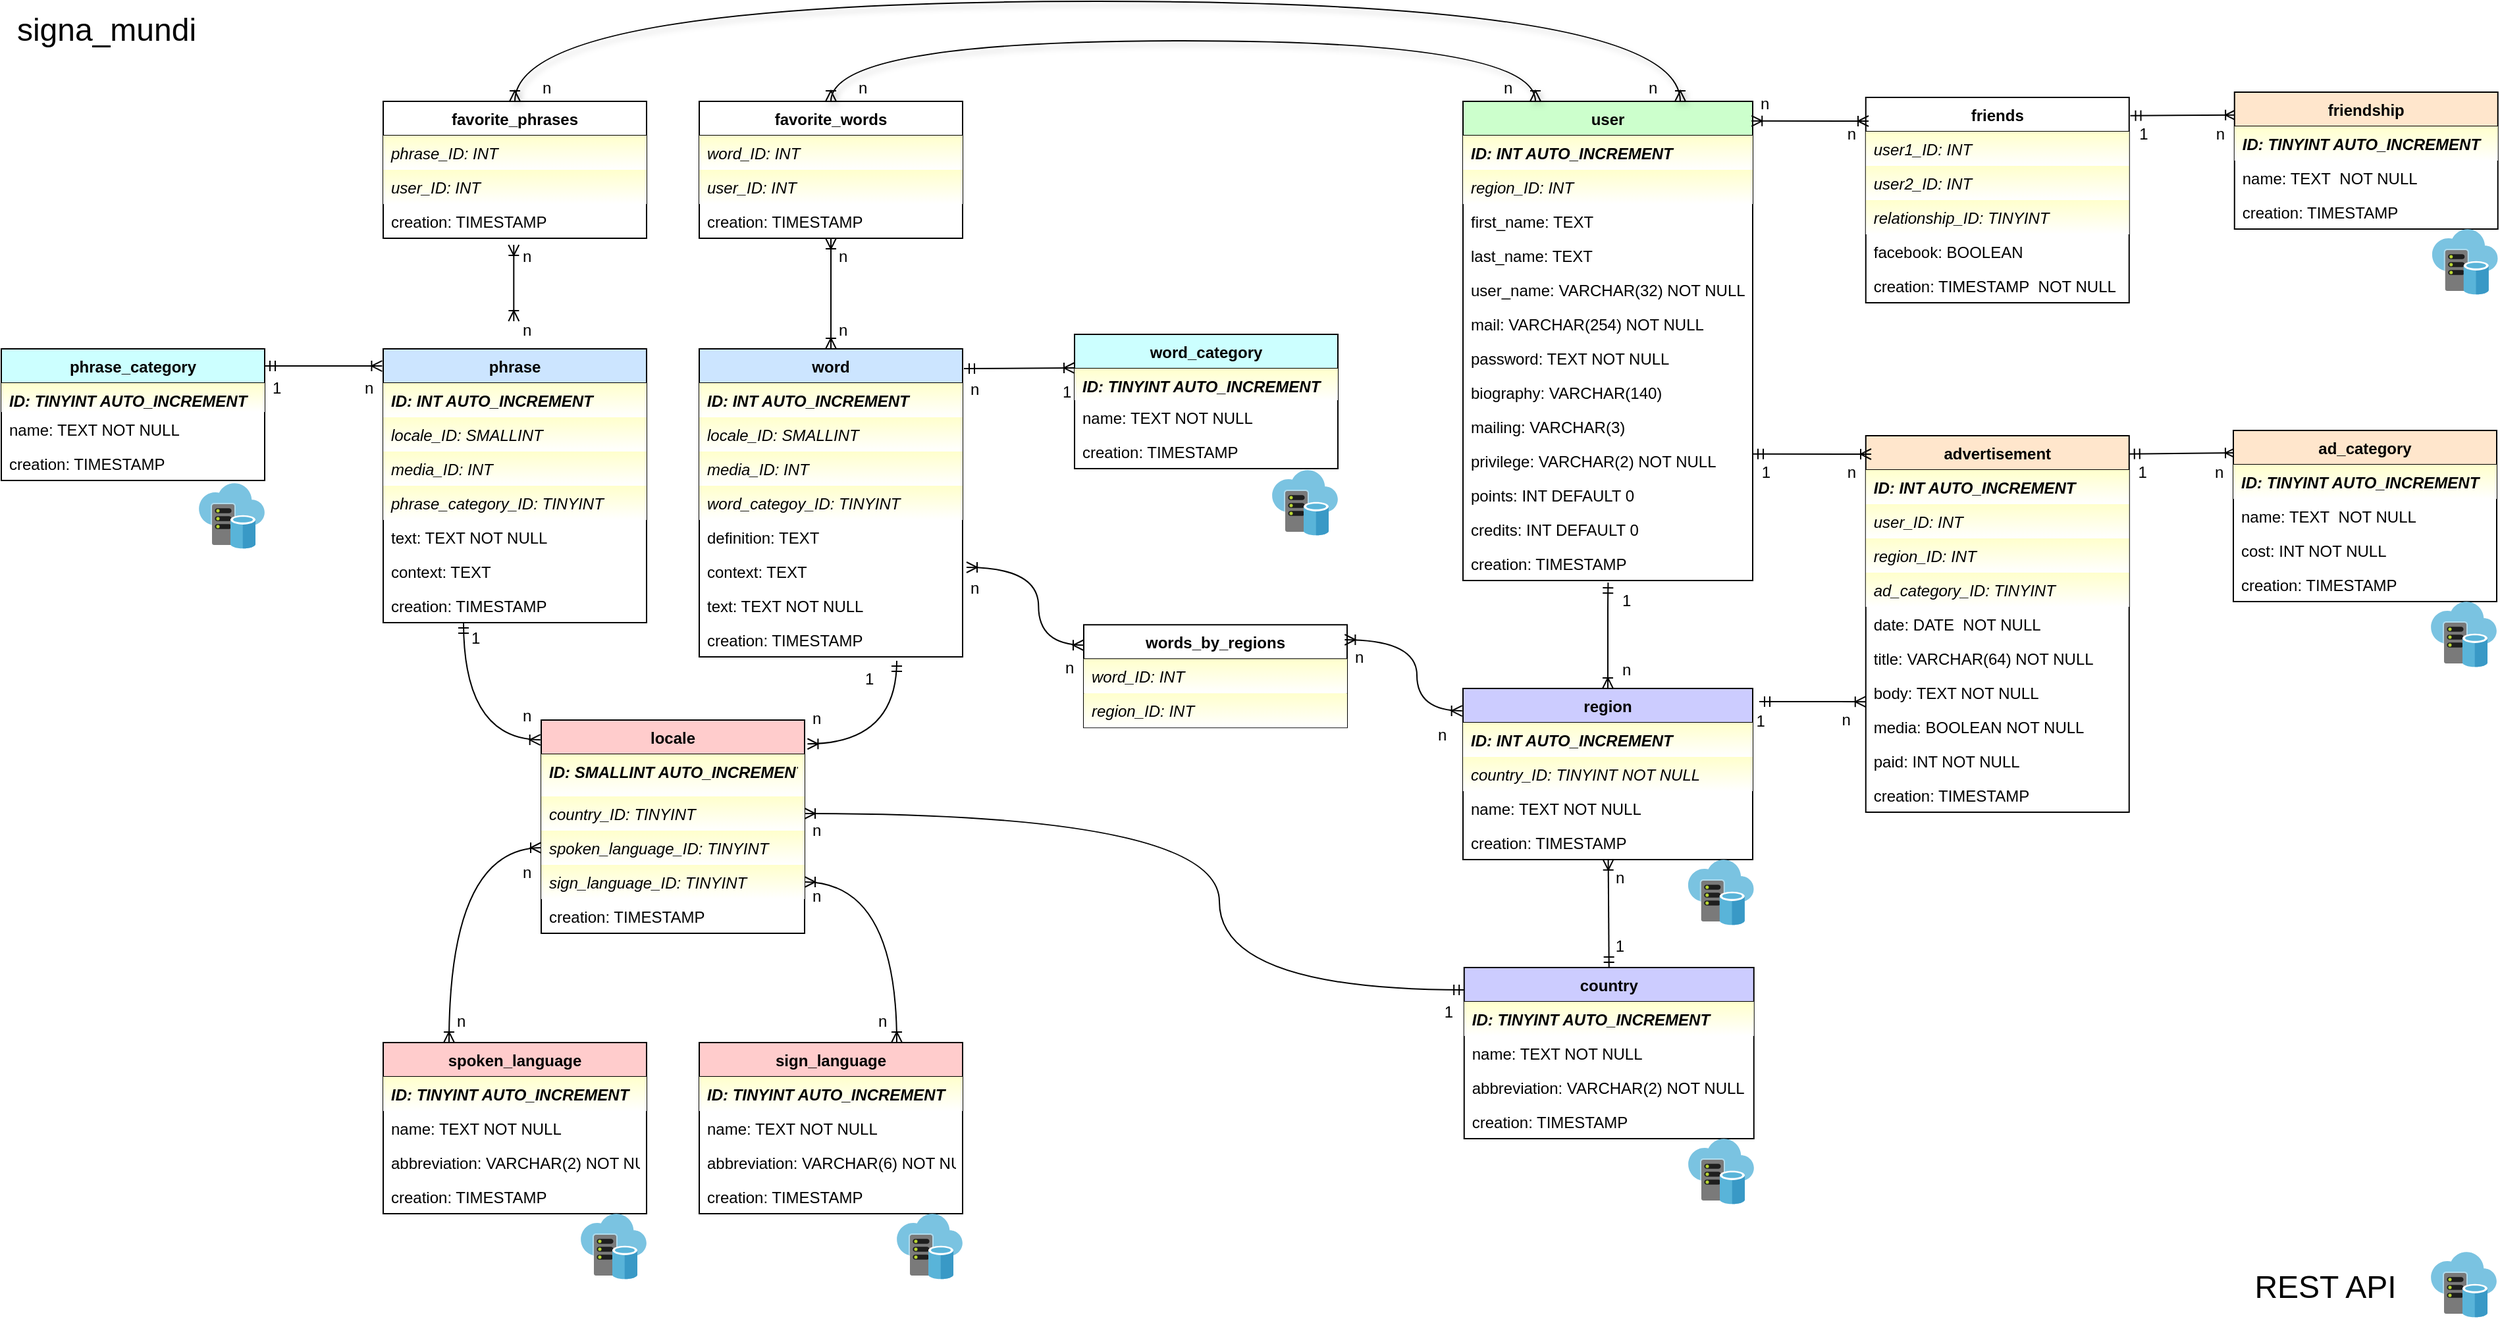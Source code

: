 <mxfile version="14.1.2" type="device"><diagram id="gXLKzGGJ4V8SC1f8VZ5D" name="Page-1"><mxGraphModel dx="3543" dy="1190" grid="1" gridSize="10" guides="1" tooltips="1" connect="1" arrows="1" fold="1" page="1" pageScale="1" pageWidth="1169" pageHeight="827" math="0" shadow="0"><root><mxCell id="0"/><mxCell id="1" parent="0"/><mxCell id="mh-Mhiz4AeETiq0WDUNY-100" value="favorite_words" style="swimlane;fontStyle=1;childLayout=stackLayout;horizontal=1;startSize=26;fillColor=none;horizontalStack=0;resizeParent=1;resizeParentMax=0;resizeLast=0;collapsible=1;marginBottom=0;" parent="1" vertex="1"><mxGeometry x="315" y="76.0" width="200" height="104" as="geometry"/></mxCell><mxCell id="mh-Mhiz4AeETiq0WDUNY-101" value="word_ID: INT " style="text;align=left;verticalAlign=top;spacingLeft=4;spacingRight=4;overflow=hidden;rotatable=0;points=[[0,0.5],[1,0.5]];portConstraint=eastwest;fontStyle=2;labelBackgroundColor=none;fillColor=#FFFFCC;gradientColor=#FFFFFF;" parent="mh-Mhiz4AeETiq0WDUNY-100" vertex="1"><mxGeometry y="26" width="200" height="26" as="geometry"/></mxCell><mxCell id="mh-Mhiz4AeETiq0WDUNY-102" value="user_ID: INT " style="text;align=left;verticalAlign=top;spacingLeft=4;spacingRight=4;overflow=hidden;rotatable=0;points=[[0,0.5],[1,0.5]];portConstraint=eastwest;fontStyle=2;labelBackgroundColor=none;fillColor=#FFFFCC;gradientColor=#ffffff;" parent="mh-Mhiz4AeETiq0WDUNY-100" vertex="1"><mxGeometry y="52" width="200" height="26" as="geometry"/></mxCell><mxCell id="TPJ0JNBaguag3qKmbPPs-32" value="creation: TIMESTAMP " style="text;align=left;verticalAlign=top;spacingLeft=4;spacingRight=4;overflow=hidden;rotatable=0;points=[[0,0.5],[1,0.5]];portConstraint=eastwest;fontStyle=0;labelBackgroundColor=none;gradientColor=#ffffff;" parent="mh-Mhiz4AeETiq0WDUNY-100" vertex="1"><mxGeometry y="78" width="200" height="26" as="geometry"/></mxCell><mxCell id="Etp3vushSF3ou1atWJXE-1" value="word_category" style="swimlane;fontStyle=1;childLayout=stackLayout;horizontal=1;startSize=26;horizontalStack=0;resizeParent=1;resizeParentMax=0;resizeLast=0;collapsible=1;marginBottom=0;fillColor=#CCFFFF;" parent="1" vertex="1"><mxGeometry x="600" y="253" width="200" height="102" as="geometry"/></mxCell><mxCell id="Etp3vushSF3ou1atWJXE-2" value="ID: TINYINT AUTO_INCREMENT" style="text;align=left;verticalAlign=top;spacingLeft=4;spacingRight=4;overflow=hidden;rotatable=0;points=[[0,0.5],[1,0.5]];portConstraint=eastwest;fontStyle=3;labelBackgroundColor=none;fillColor=#FFFFCC;gradientColor=#FFFFFF;" parent="Etp3vushSF3ou1atWJXE-1" vertex="1"><mxGeometry y="26" width="200" height="24" as="geometry"/></mxCell><mxCell id="Etp3vushSF3ou1atWJXE-3" value="name: TEXT NOT NULL" style="text;strokeColor=none;fillColor=none;align=left;verticalAlign=top;spacingLeft=4;spacingRight=4;overflow=hidden;rotatable=0;points=[[0,0.5],[1,0.5]];portConstraint=eastwest;" parent="Etp3vushSF3ou1atWJXE-1" vertex="1"><mxGeometry y="50" width="200" height="26" as="geometry"/></mxCell><mxCell id="TPJ0JNBaguag3qKmbPPs-15" value="creation: TIMESTAMP " style="text;align=left;verticalAlign=top;spacingLeft=4;spacingRight=4;overflow=hidden;rotatable=0;points=[[0,0.5],[1,0.5]];portConstraint=eastwest;fontStyle=0;labelBackgroundColor=none;gradientColor=#ffffff;" parent="Etp3vushSF3ou1atWJXE-1" vertex="1"><mxGeometry y="76" width="200" height="26" as="geometry"/></mxCell><mxCell id="Etp3vushSF3ou1atWJXE-5" value="phrase_category" style="swimlane;fontStyle=1;childLayout=stackLayout;horizontal=1;startSize=26;horizontalStack=0;resizeParent=1;resizeParentMax=0;resizeLast=0;collapsible=1;marginBottom=0;fillColor=#CCFFFF;" parent="1" vertex="1"><mxGeometry x="-215" y="264" width="200" height="100" as="geometry"><mxRectangle x="600" y="80" width="120" height="26" as="alternateBounds"/></mxGeometry></mxCell><mxCell id="Etp3vushSF3ou1atWJXE-6" value="ID: TINYINT AUTO_INCREMENT" style="text;align=left;verticalAlign=top;spacingLeft=4;spacingRight=4;overflow=hidden;rotatable=0;points=[[0,0.5],[1,0.5]];portConstraint=eastwest;fontStyle=3;labelBackgroundColor=none;fillColor=#FFFFCC;gradientColor=#FFFFFF;" parent="Etp3vushSF3ou1atWJXE-5" vertex="1"><mxGeometry y="26" width="200" height="22" as="geometry"/></mxCell><mxCell id="Etp3vushSF3ou1atWJXE-7" value="name: TEXT NOT NULL" style="text;strokeColor=none;fillColor=none;align=left;verticalAlign=top;spacingLeft=4;spacingRight=4;overflow=hidden;rotatable=0;points=[[0,0.5],[1,0.5]];portConstraint=eastwest;fontStyle=0" parent="Etp3vushSF3ou1atWJXE-5" vertex="1"><mxGeometry y="48" width="200" height="26" as="geometry"/></mxCell><mxCell id="TPJ0JNBaguag3qKmbPPs-18" value="creation: TIMESTAMP " style="text;align=left;verticalAlign=top;spacingLeft=4;spacingRight=4;overflow=hidden;rotatable=0;points=[[0,0.5],[1,0.5]];portConstraint=eastwest;fontStyle=0;labelBackgroundColor=none;gradientColor=#ffffff;" parent="Etp3vushSF3ou1atWJXE-5" vertex="1"><mxGeometry y="74" width="200" height="26" as="geometry"/></mxCell><mxCell id="Etp3vushSF3ou1atWJXE-9" value="word" style="swimlane;fontStyle=1;childLayout=stackLayout;horizontal=1;startSize=26;horizontalStack=0;resizeParent=1;resizeParentMax=0;resizeLast=0;collapsible=1;marginBottom=0;fillColor=#CCE5FF;" parent="1" vertex="1"><mxGeometry x="315" y="264" width="200" height="234" as="geometry"/></mxCell><mxCell id="Etp3vushSF3ou1atWJXE-10" value="ID: INT AUTO_INCREMENT" style="text;align=left;verticalAlign=top;spacingLeft=4;spacingRight=4;overflow=hidden;rotatable=0;points=[[0,0.5],[1,0.5]];portConstraint=eastwest;fontStyle=3;labelBackgroundColor=none;fillColor=#FFFFCC;gradientColor=#FFFFFF;" parent="Etp3vushSF3ou1atWJXE-9" vertex="1"><mxGeometry y="26" width="200" height="26" as="geometry"/></mxCell><mxCell id="Etp3vushSF3ou1atWJXE-19" value="locale_ID: SMALLINT " style="text;align=left;verticalAlign=top;spacingLeft=4;spacingRight=4;overflow=hidden;rotatable=0;points=[[0,0.5],[1,0.5]];portConstraint=eastwest;fontStyle=2;labelBackgroundColor=none;fillColor=#FFFFCC;gradientColor=#ffffff;" parent="Etp3vushSF3ou1atWJXE-9" vertex="1"><mxGeometry y="52" width="200" height="26" as="geometry"/></mxCell><mxCell id="mh-Mhiz4AeETiq0WDUNY-70" value="media_ID: INT " style="text;align=left;verticalAlign=top;spacingLeft=4;spacingRight=4;overflow=hidden;rotatable=0;points=[[0,0.5],[1,0.5]];portConstraint=eastwest;fontStyle=2;labelBackgroundColor=none;fillColor=#FFFFCC;gradientColor=#ffffff;" parent="Etp3vushSF3ou1atWJXE-9" vertex="1"><mxGeometry y="78" width="200" height="26" as="geometry"/></mxCell><mxCell id="mh-Mhiz4AeETiq0WDUNY-20" value="word_categoy_ID: TINYINT " style="text;align=left;verticalAlign=top;spacingLeft=4;spacingRight=4;overflow=hidden;rotatable=0;points=[[0,0.5],[1,0.5]];portConstraint=eastwest;fontStyle=2;labelBackgroundColor=none;fillColor=#FFFFCC;gradientColor=#ffffff;" parent="Etp3vushSF3ou1atWJXE-9" vertex="1"><mxGeometry y="104" width="200" height="26" as="geometry"/></mxCell><mxCell id="Etp3vushSF3ou1atWJXE-17" value="definition: TEXT " style="text;strokeColor=none;fillColor=none;align=left;verticalAlign=top;spacingLeft=4;spacingRight=4;overflow=hidden;rotatable=0;points=[[0,0.5],[1,0.5]];portConstraint=eastwest;" parent="Etp3vushSF3ou1atWJXE-9" vertex="1"><mxGeometry y="130" width="200" height="26" as="geometry"/></mxCell><mxCell id="Etp3vushSF3ou1atWJXE-18" value="context: TEXT " style="text;strokeColor=none;fillColor=none;align=left;verticalAlign=top;spacingLeft=4;spacingRight=4;overflow=hidden;rotatable=0;points=[[0,0.5],[1,0.5]];portConstraint=eastwest;" parent="Etp3vushSF3ou1atWJXE-9" vertex="1"><mxGeometry y="156" width="200" height="26" as="geometry"/></mxCell><mxCell id="Etp3vushSF3ou1atWJXE-11" value="text: TEXT NOT NULL" style="text;strokeColor=none;fillColor=none;align=left;verticalAlign=top;spacingLeft=4;spacingRight=4;overflow=hidden;rotatable=0;points=[[0,0.5],[1,0.5]];portConstraint=eastwest;gradientColor=#FFFFFF;" parent="Etp3vushSF3ou1atWJXE-9" vertex="1"><mxGeometry y="182" width="200" height="26" as="geometry"/></mxCell><mxCell id="TPJ0JNBaguag3qKmbPPs-22" value="creation: TIMESTAMP " style="text;align=left;verticalAlign=top;spacingLeft=4;spacingRight=4;overflow=hidden;rotatable=0;points=[[0,0.5],[1,0.5]];portConstraint=eastwest;fontStyle=0;labelBackgroundColor=none;gradientColor=#ffffff;" parent="Etp3vushSF3ou1atWJXE-9" vertex="1"><mxGeometry y="208" width="200" height="26" as="geometry"/></mxCell><mxCell id="Etp3vushSF3ou1atWJXE-20" value="phrase" style="swimlane;fontStyle=1;childLayout=stackLayout;horizontal=1;startSize=26;horizontalStack=0;resizeParent=1;resizeParentMax=0;resizeLast=0;collapsible=1;marginBottom=0;fillColor=#CCE5FF;" parent="1" vertex="1"><mxGeometry x="75" y="264" width="200" height="208" as="geometry"/></mxCell><mxCell id="Etp3vushSF3ou1atWJXE-21" value="ID: INT AUTO_INCREMENT" style="text;align=left;verticalAlign=top;spacingLeft=4;spacingRight=4;overflow=hidden;rotatable=0;points=[[0,0.5],[1,0.5]];portConstraint=eastwest;fontStyle=3;labelBackgroundColor=none;fillColor=#FFFFCC;gradientColor=#FFFFFF;" parent="Etp3vushSF3ou1atWJXE-20" vertex="1"><mxGeometry y="26" width="200" height="26" as="geometry"/></mxCell><mxCell id="mh-Mhiz4AeETiq0WDUNY-22" value="locale_ID: SMALLINT " style="text;align=left;verticalAlign=top;spacingLeft=4;spacingRight=4;overflow=hidden;rotatable=0;points=[[0,0.5],[1,0.5]];portConstraint=eastwest;fontStyle=2;labelBackgroundColor=none;fillColor=#FFFFCC;gradientColor=#ffffff;" parent="Etp3vushSF3ou1atWJXE-20" vertex="1"><mxGeometry y="52" width="200" height="26" as="geometry"/></mxCell><mxCell id="mh-Mhiz4AeETiq0WDUNY-71" value="media_ID: INT " style="text;align=left;verticalAlign=top;spacingLeft=4;spacingRight=4;overflow=hidden;rotatable=0;points=[[0,0.5],[1,0.5]];portConstraint=eastwest;fontStyle=2;labelBackgroundColor=none;fillColor=#FFFFCC;gradientColor=#ffffff;" parent="Etp3vushSF3ou1atWJXE-20" vertex="1"><mxGeometry y="78" width="200" height="26" as="geometry"/></mxCell><mxCell id="Etp3vushSF3ou1atWJXE-26" value="phrase_category_ID: TINYINT " style="text;align=left;verticalAlign=top;spacingLeft=4;spacingRight=4;overflow=hidden;rotatable=0;points=[[0,0.5],[1,0.5]];portConstraint=eastwest;fontStyle=2;labelBackgroundColor=none;fillColor=#FFFFCC;gradientColor=#FFFFFF;" parent="Etp3vushSF3ou1atWJXE-20" vertex="1"><mxGeometry y="104" width="200" height="26" as="geometry"/></mxCell><mxCell id="Etp3vushSF3ou1atWJXE-22" value="text: TEXT NOT NULL" style="text;strokeColor=none;fillColor=none;align=left;verticalAlign=top;spacingLeft=4;spacingRight=4;overflow=hidden;rotatable=0;points=[[0,0.5],[1,0.5]];portConstraint=eastwest;" parent="Etp3vushSF3ou1atWJXE-20" vertex="1"><mxGeometry y="130" width="200" height="26" as="geometry"/></mxCell><mxCell id="Etp3vushSF3ou1atWJXE-25" value="context: TEXT " style="text;strokeColor=none;fillColor=none;align=left;verticalAlign=top;spacingLeft=4;spacingRight=4;overflow=hidden;rotatable=0;points=[[0,0.5],[1,0.5]];portConstraint=eastwest;" parent="Etp3vushSF3ou1atWJXE-20" vertex="1"><mxGeometry y="156" width="200" height="26" as="geometry"/></mxCell><mxCell id="TPJ0JNBaguag3qKmbPPs-19" value="creation: TIMESTAMP " style="text;align=left;verticalAlign=top;spacingLeft=4;spacingRight=4;overflow=hidden;rotatable=0;points=[[0,0.5],[1,0.5]];portConstraint=eastwest;fontStyle=0;labelBackgroundColor=none;gradientColor=#ffffff;" parent="Etp3vushSF3ou1atWJXE-20" vertex="1"><mxGeometry y="182" width="200" height="26" as="geometry"/></mxCell><mxCell id="Etp3vushSF3ou1atWJXE-37" value="words_by_regions" style="swimlane;fontStyle=1;childLayout=stackLayout;horizontal=1;startSize=26;fillColor=none;horizontalStack=0;resizeParent=1;resizeParentMax=0;resizeLast=0;collapsible=1;marginBottom=0;" parent="1" vertex="1"><mxGeometry x="607" y="473.66" width="200" height="78" as="geometry"/></mxCell><mxCell id="Etp3vushSF3ou1atWJXE-38" value="word_ID: INT " style="text;align=left;verticalAlign=top;spacingLeft=4;spacingRight=4;overflow=hidden;rotatable=0;points=[[0,0.5],[1,0.5]];portConstraint=eastwest;fontStyle=2;labelBackgroundColor=none;fillColor=#FFFFCC;gradientColor=#FFFFFF;" parent="Etp3vushSF3ou1atWJXE-37" vertex="1"><mxGeometry y="26" width="200" height="26" as="geometry"/></mxCell><mxCell id="Etp3vushSF3ou1atWJXE-39" value="region_ID: INT " style="text;align=left;verticalAlign=top;spacingLeft=4;spacingRight=4;overflow=hidden;rotatable=0;points=[[0,0.5],[1,0.5]];portConstraint=eastwest;fontStyle=2;labelBackgroundColor=none;fillColor=#FFFFCC;gradientColor=#ffffff;" parent="Etp3vushSF3ou1atWJXE-37" vertex="1"><mxGeometry y="52" width="200" height="26" as="geometry"/></mxCell><mxCell id="Etp3vushSF3ou1atWJXE-47" value="country" style="swimlane;fontStyle=1;childLayout=stackLayout;horizontal=1;startSize=26;horizontalStack=0;resizeParent=1;resizeParentMax=0;resizeLast=0;collapsible=1;marginBottom=0;fillColor=#CCCCFF;" parent="1" vertex="1"><mxGeometry x="895.88" y="734" width="220" height="130" as="geometry"/></mxCell><mxCell id="Etp3vushSF3ou1atWJXE-48" value="ID: TINYINT AUTO_INCREMENT" style="text;align=left;verticalAlign=top;spacingLeft=4;spacingRight=4;overflow=hidden;rotatable=0;points=[[0,0.5],[1,0.5]];portConstraint=eastwest;fontStyle=3;labelBackgroundColor=none;fillColor=#FFFFCC;gradientColor=#FFFFFF;" parent="Etp3vushSF3ou1atWJXE-47" vertex="1"><mxGeometry y="26" width="220" height="26" as="geometry"/></mxCell><mxCell id="Etp3vushSF3ou1atWJXE-49" value="name: TEXT NOT NULL" style="text;strokeColor=none;fillColor=none;align=left;verticalAlign=top;spacingLeft=4;spacingRight=4;overflow=hidden;rotatable=0;points=[[0,0.5],[1,0.5]];portConstraint=eastwest;" parent="Etp3vushSF3ou1atWJXE-47" vertex="1"><mxGeometry y="52" width="220" height="26" as="geometry"/></mxCell><mxCell id="Etp3vushSF3ou1atWJXE-50" value="abbreviation: VARCHAR(2) NOT NULL" style="text;strokeColor=none;fillColor=none;align=left;verticalAlign=top;spacingLeft=4;spacingRight=4;overflow=hidden;rotatable=0;points=[[0,0.5],[1,0.5]];portConstraint=eastwest;" parent="Etp3vushSF3ou1atWJXE-47" vertex="1"><mxGeometry y="78" width="220" height="26" as="geometry"/></mxCell><mxCell id="TPJ0JNBaguag3qKmbPPs-10" value="creation: TIMESTAMP" style="text;strokeColor=none;fillColor=none;align=left;verticalAlign=top;spacingLeft=4;spacingRight=4;overflow=hidden;rotatable=0;points=[[0,0.5],[1,0.5]];portConstraint=eastwest;" parent="Etp3vushSF3ou1atWJXE-47" vertex="1"><mxGeometry y="104" width="220" height="26" as="geometry"/></mxCell><mxCell id="Etp3vushSF3ou1atWJXE-51" value="region" style="swimlane;fontStyle=1;childLayout=stackLayout;horizontal=1;startSize=26;horizontalStack=0;resizeParent=1;resizeParentMax=0;resizeLast=0;collapsible=1;marginBottom=0;fillColor=#CCCCFF;" parent="1" vertex="1"><mxGeometry x="895" y="522" width="220" height="130" as="geometry"/></mxCell><mxCell id="Etp3vushSF3ou1atWJXE-52" value="ID: INT AUTO_INCREMENT" style="text;align=left;verticalAlign=top;spacingLeft=4;spacingRight=4;overflow=hidden;rotatable=0;points=[[0,0.5],[1,0.5]];portConstraint=eastwest;fontStyle=3;labelBackgroundColor=none;fillColor=#FFFFCC;gradientColor=#FFFFFF;" parent="Etp3vushSF3ou1atWJXE-51" vertex="1"><mxGeometry y="26" width="220" height="26" as="geometry"/></mxCell><mxCell id="Etp3vushSF3ou1atWJXE-54" value="country_ID: TINYINT NOT NULL" style="text;align=left;verticalAlign=top;spacingLeft=4;spacingRight=4;overflow=hidden;rotatable=0;points=[[0,0.5],[1,0.5]];portConstraint=eastwest;gradientColor=#ffffff;fillColor=#FFFFCC;fontStyle=2" parent="Etp3vushSF3ou1atWJXE-51" vertex="1"><mxGeometry y="52" width="220" height="26" as="geometry"/></mxCell><mxCell id="Etp3vushSF3ou1atWJXE-53" value="name: TEXT NOT NULL" style="text;strokeColor=none;fillColor=none;align=left;verticalAlign=top;spacingLeft=4;spacingRight=4;overflow=hidden;rotatable=0;points=[[0,0.5],[1,0.5]];portConstraint=eastwest;" parent="Etp3vushSF3ou1atWJXE-51" vertex="1"><mxGeometry y="78" width="220" height="26" as="geometry"/></mxCell><mxCell id="TPJ0JNBaguag3qKmbPPs-26" value="creation: TIMESTAMP " style="text;align=left;verticalAlign=top;spacingLeft=4;spacingRight=4;overflow=hidden;rotatable=0;points=[[0,0.5],[1,0.5]];portConstraint=eastwest;fontStyle=0;labelBackgroundColor=none;gradientColor=#ffffff;" parent="Etp3vushSF3ou1atWJXE-51" vertex="1"><mxGeometry y="104" width="220" height="26" as="geometry"/></mxCell><mxCell id="Etp3vushSF3ou1atWJXE-55" value="locale" style="swimlane;fontStyle=1;childLayout=stackLayout;horizontal=1;startSize=26;horizontalStack=0;resizeParent=1;resizeParentMax=0;resizeLast=0;collapsible=1;marginBottom=0;fillColor=#FFCCCC;" parent="1" vertex="1"><mxGeometry x="195" y="546" width="200" height="162" as="geometry"/></mxCell><mxCell id="Etp3vushSF3ou1atWJXE-56" value="ID: SMALLINT AUTO_INCREMENT" style="text;align=left;verticalAlign=top;spacingLeft=4;spacingRight=4;overflow=hidden;rotatable=0;points=[[0,0.5],[1,0.5]];portConstraint=eastwest;fontStyle=3;labelBackgroundColor=none;fillColor=#FFFFCC;gradientColor=#FFFFFF;" parent="Etp3vushSF3ou1atWJXE-55" vertex="1"><mxGeometry y="26" width="200" height="32" as="geometry"/></mxCell><mxCell id="mh-Mhiz4AeETiq0WDUNY-78" value="country_ID: TINYINT" style="text;align=left;verticalAlign=top;spacingLeft=4;spacingRight=4;overflow=hidden;rotatable=0;points=[[0,0.5],[1,0.5]];portConstraint=eastwest;fontStyle=2;labelBackgroundColor=none;fillColor=#FFFFCC;gradientColor=#FFFFFF;" parent="Etp3vushSF3ou1atWJXE-55" vertex="1"><mxGeometry y="58" width="200" height="26" as="geometry"/></mxCell><mxCell id="mh-Mhiz4AeETiq0WDUNY-9" value="spoken_language_ID: TINYINT" style="text;align=left;verticalAlign=top;spacingLeft=4;spacingRight=4;overflow=hidden;rotatable=0;points=[[0,0.5],[1,0.5]];portConstraint=eastwest;fontStyle=2;labelBackgroundColor=none;fillColor=#FFFFCC;gradientColor=#FFFFFF;" parent="Etp3vushSF3ou1atWJXE-55" vertex="1"><mxGeometry y="84" width="200" height="26" as="geometry"/></mxCell><mxCell id="mh-Mhiz4AeETiq0WDUNY-10" value="sign_language_ID: TINYINT" style="text;align=left;verticalAlign=top;spacingLeft=4;spacingRight=4;overflow=hidden;rotatable=0;points=[[0,0.5],[1,0.5]];portConstraint=eastwest;fontStyle=2;labelBackgroundColor=none;fillColor=#FFFFCC;gradientColor=#FFFFFF;" parent="Etp3vushSF3ou1atWJXE-55" vertex="1"><mxGeometry y="110" width="200" height="26" as="geometry"/></mxCell><mxCell id="TPJ0JNBaguag3qKmbPPs-25" value="creation: TIMESTAMP " style="text;align=left;verticalAlign=top;spacingLeft=4;spacingRight=4;overflow=hidden;rotatable=0;points=[[0,0.5],[1,0.5]];portConstraint=eastwest;fontStyle=0;labelBackgroundColor=none;gradientColor=#ffffff;" parent="Etp3vushSF3ou1atWJXE-55" vertex="1"><mxGeometry y="136" width="200" height="26" as="geometry"/></mxCell><mxCell id="Etp3vushSF3ou1atWJXE-59" value="sign_language" style="swimlane;fontStyle=1;childLayout=stackLayout;horizontal=1;startSize=26;horizontalStack=0;resizeParent=1;resizeParentMax=0;resizeLast=0;collapsible=1;marginBottom=0;fillColor=#FFCCCC;" parent="1" vertex="1"><mxGeometry x="315" y="791" width="200" height="130" as="geometry"/></mxCell><mxCell id="Etp3vushSF3ou1atWJXE-60" value="ID: TINYINT AUTO_INCREMENT" style="text;align=left;verticalAlign=top;spacingLeft=4;spacingRight=4;overflow=hidden;rotatable=0;points=[[0,0.5],[1,0.5]];portConstraint=eastwest;fontStyle=3;labelBackgroundColor=none;fillColor=#FFFFCC;gradientColor=#FFFFFF;" parent="Etp3vushSF3ou1atWJXE-59" vertex="1"><mxGeometry y="26" width="200" height="26" as="geometry"/></mxCell><mxCell id="Etp3vushSF3ou1atWJXE-61" value="name: TEXT NOT NULL" style="text;strokeColor=none;fillColor=none;align=left;verticalAlign=top;spacingLeft=4;spacingRight=4;overflow=hidden;rotatable=0;points=[[0,0.5],[1,0.5]];portConstraint=eastwest;" parent="Etp3vushSF3ou1atWJXE-59" vertex="1"><mxGeometry y="52" width="200" height="26" as="geometry"/></mxCell><mxCell id="Etp3vushSF3ou1atWJXE-62" value="abbreviation: VARCHAR(6) NOT NULL" style="text;strokeColor=none;fillColor=none;align=left;verticalAlign=top;spacingLeft=4;spacingRight=4;overflow=hidden;rotatable=0;points=[[0,0.5],[1,0.5]];portConstraint=eastwest;" parent="Etp3vushSF3ou1atWJXE-59" vertex="1"><mxGeometry y="78" width="200" height="26" as="geometry"/></mxCell><mxCell id="TPJ0JNBaguag3qKmbPPs-24" value="creation: TIMESTAMP " style="text;align=left;verticalAlign=top;spacingLeft=4;spacingRight=4;overflow=hidden;rotatable=0;points=[[0,0.5],[1,0.5]];portConstraint=eastwest;fontStyle=0;labelBackgroundColor=none;gradientColor=#ffffff;" parent="Etp3vushSF3ou1atWJXE-59" vertex="1"><mxGeometry y="104" width="200" height="26" as="geometry"/></mxCell><mxCell id="Etp3vushSF3ou1atWJXE-71" value="1" style="text;strokeColor=none;fillColor=none;spacingLeft=4;spacingRight=4;overflow=hidden;rotatable=0;points=[[0,0.5],[1,0.5]];portConstraint=eastwest;fontSize=12;labelBackgroundColor=none;" parent="1" vertex="1"><mxGeometry x="585" y="283" width="20" height="30" as="geometry"/></mxCell><mxCell id="Etp3vushSF3ou1atWJXE-72" value="n" style="text;strokeColor=none;fillColor=none;spacingLeft=4;spacingRight=4;overflow=hidden;rotatable=0;points=[[0,0.5],[1,0.5]];portConstraint=eastwest;fontSize=12;labelBackgroundColor=none;" parent="1" vertex="1"><mxGeometry x="515" y="281" width="20" height="28" as="geometry"/></mxCell><mxCell id="Etp3vushSF3ou1atWJXE-73" value="" style="fontSize=12;html=1;endArrow=ERoneToMany;startArrow=ERmandOne;entryX=-0.004;entryY=0.066;entryDx=0;entryDy=0;entryPerimeter=0;" parent="1" edge="1"><mxGeometry x="-791" y="230" width="100" height="100" as="geometry"><mxPoint x="-15" y="277" as="sourcePoint"/><mxPoint x="74.2" y="277.012" as="targetPoint"/></mxGeometry></mxCell><mxCell id="Etp3vushSF3ou1atWJXE-74" value="1" style="text;strokeColor=none;fillColor=none;spacingLeft=4;spacingRight=4;overflow=hidden;rotatable=0;points=[[0,0.5],[1,0.5]];portConstraint=eastwest;fontSize=12;labelBackgroundColor=none;" parent="1" vertex="1"><mxGeometry x="-15" y="280" width="20" height="28" as="geometry"/></mxCell><mxCell id="Etp3vushSF3ou1atWJXE-75" value="n" style="text;strokeColor=none;fillColor=none;spacingLeft=4;spacingRight=4;overflow=hidden;rotatable=0;points=[[0,0.5],[1,0.5]];portConstraint=eastwest;fontSize=12;labelBackgroundColor=none;" parent="1" vertex="1"><mxGeometry x="55" y="280" width="20" height="30" as="geometry"/></mxCell><mxCell id="Etp3vushSF3ou1atWJXE-76" value="" style="fontSize=12;html=1;endArrow=ERoneToMany;startArrow=ERmandOne;exitX=0.5;exitY=0;exitDx=0;exitDy=0;entryX=0.015;entryY=-0.005;entryDx=0;entryDy=0;entryPerimeter=0;" parent="1" source="Etp3vushSF3ou1atWJXE-47" target="Etp3vushSF3ou1atWJXE-78" edge="1"><mxGeometry x="619" y="-13" width="100" height="100" as="geometry"><mxPoint x="1125" y="623" as="sourcePoint"/><mxPoint x="1065" y="667" as="targetPoint"/></mxGeometry></mxCell><mxCell id="Etp3vushSF3ou1atWJXE-77" value="1" style="text;strokeColor=none;fillColor=none;spacingLeft=4;spacingRight=4;overflow=hidden;rotatable=0;points=[[0,0.5],[1,0.5]];portConstraint=eastwest;fontSize=12;labelBackgroundColor=none;" parent="1" vertex="1"><mxGeometry x="1004.88" y="704" width="20" height="30" as="geometry"/></mxCell><mxCell id="Etp3vushSF3ou1atWJXE-78" value="n" style="text;strokeColor=none;fillColor=none;spacingLeft=4;spacingRight=4;overflow=hidden;rotatable=0;points=[[0,0.5],[1,0.5]];portConstraint=eastwest;fontSize=12;labelBackgroundColor=none;" parent="1" vertex="1"><mxGeometry x="1005.0" y="652" width="20" height="28" as="geometry"/></mxCell><mxCell id="Etp3vushSF3ou1atWJXE-110" value="signa_mundi" style="text;strokeColor=none;spacingLeft=4;spacingRight=4;overflow=hidden;rotatable=0;points=[[0,0.5],[1,0.5]];portConstraint=eastwest;fontSize=24;labelBackgroundColor=none;align=center;verticalAlign=top;" parent="1" vertex="1"><mxGeometry x="-215" width="160" height="40" as="geometry"/></mxCell><mxCell id="Etp3vushSF3ou1atWJXE-113" value="user" style="swimlane;fontStyle=1;childLayout=stackLayout;horizontal=1;startSize=26;horizontalStack=0;resizeParent=1;resizeParentMax=0;resizeLast=0;collapsible=1;marginBottom=0;fillColor=#CCFFCC;" parent="1" vertex="1"><mxGeometry x="895" y="76.0" width="220" height="364" as="geometry"/></mxCell><mxCell id="Etp3vushSF3ou1atWJXE-114" value="ID: INT AUTO_INCREMENT" style="text;align=left;verticalAlign=top;spacingLeft=4;spacingRight=4;overflow=hidden;rotatable=0;points=[[0,0.5],[1,0.5]];portConstraint=eastwest;fontStyle=3;labelBackgroundColor=none;fillColor=#FFFFCC;gradientColor=#FFFFFF;" parent="Etp3vushSF3ou1atWJXE-113" vertex="1"><mxGeometry y="26" width="220" height="26" as="geometry"/></mxCell><mxCell id="Etp3vushSF3ou1atWJXE-115" value="region_ID: INT " style="text;align=left;verticalAlign=top;spacingLeft=4;spacingRight=4;overflow=hidden;rotatable=0;points=[[0,0.5],[1,0.5]];portConstraint=eastwest;fontStyle=2;labelBackgroundColor=none;fillColor=#FFFFCC;gradientColor=#ffffff;" parent="Etp3vushSF3ou1atWJXE-113" vertex="1"><mxGeometry y="52" width="220" height="26" as="geometry"/></mxCell><mxCell id="Etp3vushSF3ou1atWJXE-116" value="first_name: TEXT" style="text;strokeColor=none;fillColor=none;align=left;verticalAlign=top;spacingLeft=4;spacingRight=4;overflow=hidden;rotatable=0;points=[[0,0.5],[1,0.5]];portConstraint=eastwest;gradientColor=#FFFFFF;" parent="Etp3vushSF3ou1atWJXE-113" vertex="1"><mxGeometry y="78" width="220" height="26" as="geometry"/></mxCell><mxCell id="Etp3vushSF3ou1atWJXE-117" value="last_name: TEXT " style="text;strokeColor=none;fillColor=none;align=left;verticalAlign=top;spacingLeft=4;spacingRight=4;overflow=hidden;rotatable=0;points=[[0,0.5],[1,0.5]];portConstraint=eastwest;" parent="Etp3vushSF3ou1atWJXE-113" vertex="1"><mxGeometry y="104" width="220" height="26" as="geometry"/></mxCell><mxCell id="Etp3vushSF3ou1atWJXE-119" value="user_name: VARCHAR(32) NOT NULL " style="text;strokeColor=none;fillColor=none;align=left;verticalAlign=top;spacingLeft=4;spacingRight=4;overflow=hidden;rotatable=0;points=[[0,0.5],[1,0.5]];portConstraint=eastwest;" parent="Etp3vushSF3ou1atWJXE-113" vertex="1"><mxGeometry y="130" width="220" height="26" as="geometry"/></mxCell><mxCell id="Etp3vushSF3ou1atWJXE-118" value="mail: VARCHAR(254) NOT NULL" style="text;strokeColor=none;fillColor=none;align=left;verticalAlign=top;spacingLeft=4;spacingRight=4;overflow=hidden;rotatable=0;points=[[0,0.5],[1,0.5]];portConstraint=eastwest;" parent="Etp3vushSF3ou1atWJXE-113" vertex="1"><mxGeometry y="156" width="220" height="26" as="geometry"/></mxCell><mxCell id="Etp3vushSF3ou1atWJXE-125" value="password: TEXT NOT NULL" style="text;strokeColor=none;fillColor=none;align=left;verticalAlign=top;spacingLeft=4;spacingRight=4;overflow=hidden;rotatable=0;points=[[0,0.5],[1,0.5]];portConstraint=eastwest;" parent="Etp3vushSF3ou1atWJXE-113" vertex="1"><mxGeometry y="182" width="220" height="26" as="geometry"/></mxCell><mxCell id="Etp3vushSF3ou1atWJXE-126" value="biography: VARCHAR(140) " style="text;strokeColor=none;fillColor=none;align=left;verticalAlign=top;spacingLeft=4;spacingRight=4;overflow=hidden;rotatable=0;points=[[0,0.5],[1,0.5]];portConstraint=eastwest;" parent="Etp3vushSF3ou1atWJXE-113" vertex="1"><mxGeometry y="208" width="220" height="26" as="geometry"/></mxCell><mxCell id="mh-Mhiz4AeETiq0WDUNY-1" value="mailing: VARCHAR(3) " style="text;strokeColor=none;fillColor=none;align=left;verticalAlign=top;spacingLeft=4;spacingRight=4;overflow=hidden;rotatable=0;points=[[0,0.5],[1,0.5]];portConstraint=eastwest;" parent="Etp3vushSF3ou1atWJXE-113" vertex="1"><mxGeometry y="234" width="220" height="26" as="geometry"/></mxCell><mxCell id="mh-Mhiz4AeETiq0WDUNY-3" value="privilege: VARCHAR(2) NOT NULL " style="text;strokeColor=none;fillColor=none;align=left;verticalAlign=top;spacingLeft=4;spacingRight=4;overflow=hidden;rotatable=0;points=[[0,0.5],[1,0.5]];portConstraint=eastwest;" parent="Etp3vushSF3ou1atWJXE-113" vertex="1"><mxGeometry y="260" width="220" height="26" as="geometry"/></mxCell><mxCell id="mh-Mhiz4AeETiq0WDUNY-163" value="points: INT DEFAULT 0 " style="text;strokeColor=none;fillColor=none;align=left;verticalAlign=top;spacingLeft=4;spacingRight=4;overflow=hidden;rotatable=0;points=[[0,0.5],[1,0.5]];portConstraint=eastwest;" parent="Etp3vushSF3ou1atWJXE-113" vertex="1"><mxGeometry y="286" width="220" height="26" as="geometry"/></mxCell><mxCell id="TPJ0JNBaguag3qKmbPPs-12" value="credits: INT DEFAULT 0 " style="text;strokeColor=none;fillColor=none;align=left;verticalAlign=top;spacingLeft=4;spacingRight=4;overflow=hidden;rotatable=0;points=[[0,0.5],[1,0.5]];portConstraint=eastwest;" parent="Etp3vushSF3ou1atWJXE-113" vertex="1"><mxGeometry y="312" width="220" height="26" as="geometry"/></mxCell><mxCell id="TPJ0JNBaguag3qKmbPPs-1" value="creation: TIMESTAMP" style="text;strokeColor=none;fillColor=none;align=left;verticalAlign=top;spacingLeft=4;spacingRight=4;overflow=hidden;rotatable=0;points=[[0,0.5],[1,0.5]];portConstraint=eastwest;" parent="Etp3vushSF3ou1atWJXE-113" vertex="1"><mxGeometry y="338" width="220" height="26" as="geometry"/></mxCell><mxCell id="Etp3vushSF3ou1atWJXE-120" value="" style="fontSize=12;html=1;endArrow=ERoneToMany;startArrow=ERmandOne;exitX=0.501;exitY=1.06;exitDx=0;exitDy=0;exitPerimeter=0;" parent="1" source="TPJ0JNBaguag3qKmbPPs-1" edge="1" target="Etp3vushSF3ou1atWJXE-51"><mxGeometry x="905" y="336.66" width="100" height="100" as="geometry"><mxPoint x="1005.2" y="413.996" as="sourcePoint"/><mxPoint x="1005.0" y="498.66" as="targetPoint"/><Array as="points"><mxPoint x="1005" y="456.66"/></Array></mxGeometry></mxCell><mxCell id="Etp3vushSF3ou1atWJXE-121" value="1" style="text;strokeColor=none;fillColor=none;spacingLeft=4;spacingRight=4;overflow=hidden;rotatable=0;points=[[0,0.5],[1,0.5]];portConstraint=eastwest;fontSize=12;labelBackgroundColor=none;" parent="1" vertex="1"><mxGeometry x="1010" y="441.66" width="20" height="30" as="geometry"/></mxCell><mxCell id="Etp3vushSF3ou1atWJXE-122" value="n" style="text;strokeColor=none;fillColor=none;spacingLeft=4;spacingRight=4;overflow=hidden;rotatable=0;points=[[0,0.5],[1,0.5]];portConstraint=eastwest;fontSize=12;labelBackgroundColor=none;" parent="1" vertex="1"><mxGeometry x="1010.0" y="494" width="20" height="28" as="geometry"/></mxCell><mxCell id="mh-Mhiz4AeETiq0WDUNY-5" value="spoken_language" style="swimlane;fontStyle=1;childLayout=stackLayout;horizontal=1;startSize=26;horizontalStack=0;resizeParent=1;resizeParentMax=0;resizeLast=0;collapsible=1;marginBottom=0;fillColor=#FFCCCC;" parent="1" vertex="1"><mxGeometry x="75" y="791" width="200" height="130" as="geometry"/></mxCell><mxCell id="mh-Mhiz4AeETiq0WDUNY-6" value="ID: TINYINT AUTO_INCREMENT" style="text;align=left;verticalAlign=top;spacingLeft=4;spacingRight=4;overflow=hidden;rotatable=0;points=[[0,0.5],[1,0.5]];portConstraint=eastwest;fontStyle=3;labelBackgroundColor=none;fillColor=#FFFFCC;gradientColor=#FFFFFF;" parent="mh-Mhiz4AeETiq0WDUNY-5" vertex="1"><mxGeometry y="26" width="200" height="26" as="geometry"/></mxCell><mxCell id="mh-Mhiz4AeETiq0WDUNY-7" value="name: TEXT NOT NULL" style="text;strokeColor=none;fillColor=none;align=left;verticalAlign=top;spacingLeft=4;spacingRight=4;overflow=hidden;rotatable=0;points=[[0,0.5],[1,0.5]];portConstraint=eastwest;" parent="mh-Mhiz4AeETiq0WDUNY-5" vertex="1"><mxGeometry y="52" width="200" height="26" as="geometry"/></mxCell><mxCell id="mh-Mhiz4AeETiq0WDUNY-8" value="abbreviation: VARCHAR(2) NOT NULL" style="text;strokeColor=none;fillColor=none;align=left;verticalAlign=top;spacingLeft=4;spacingRight=4;overflow=hidden;rotatable=0;points=[[0,0.5],[1,0.5]];portConstraint=eastwest;" parent="mh-Mhiz4AeETiq0WDUNY-5" vertex="1"><mxGeometry y="78" width="200" height="26" as="geometry"/></mxCell><mxCell id="TPJ0JNBaguag3qKmbPPs-23" value="creation: TIMESTAMP " style="text;align=left;verticalAlign=top;spacingLeft=4;spacingRight=4;overflow=hidden;rotatable=0;points=[[0,0.5],[1,0.5]];portConstraint=eastwest;fontStyle=0;labelBackgroundColor=none;gradientColor=#ffffff;" parent="mh-Mhiz4AeETiq0WDUNY-5" vertex="1"><mxGeometry y="104" width="200" height="26" as="geometry"/></mxCell><mxCell id="mh-Mhiz4AeETiq0WDUNY-37" value="n" style="text;strokeColor=none;fillColor=none;spacingLeft=4;spacingRight=4;overflow=hidden;rotatable=0;points=[[0,0.5],[1,0.5]];portConstraint=eastwest;fontSize=12;labelBackgroundColor=none;" parent="1" vertex="1"><mxGeometry x="807" y="484.66" width="20" height="28" as="geometry"/></mxCell><mxCell id="mh-Mhiz4AeETiq0WDUNY-40" value="n" style="text;strokeColor=none;fillColor=none;spacingLeft=4;spacingRight=4;overflow=hidden;rotatable=0;points=[[0,0.5],[1,0.5]];portConstraint=eastwest;fontSize=12;labelBackgroundColor=none;" parent="1" vertex="1"><mxGeometry x="587" y="492.66" width="20" height="28" as="geometry"/></mxCell><mxCell id="mh-Mhiz4AeETiq0WDUNY-43" value="" style="edgeStyle=orthogonalEdgeStyle;fontSize=12;html=1;endArrow=ERoneToMany;startArrow=ERoneToMany;exitX=0.75;exitY=0;exitDx=0;exitDy=0;entryX=1;entryY=0.5;entryDx=0;entryDy=0;curved=1;" parent="1" source="Etp3vushSF3ou1atWJXE-59" target="mh-Mhiz4AeETiq0WDUNY-10" edge="1"><mxGeometry width="100" height="100" relative="1" as="geometry"><mxPoint x="505" y="662" as="sourcePoint"/><mxPoint x="605" y="562" as="targetPoint"/></mxGeometry></mxCell><mxCell id="mh-Mhiz4AeETiq0WDUNY-44" value="" style="edgeStyle=orthogonalEdgeStyle;fontSize=12;html=1;endArrow=ERoneToMany;startArrow=ERoneToMany;exitX=0.25;exitY=0;exitDx=0;exitDy=0;entryX=0;entryY=0.5;entryDx=0;entryDy=0;curved=1;" parent="1" source="mh-Mhiz4AeETiq0WDUNY-5" target="mh-Mhiz4AeETiq0WDUNY-9" edge="1"><mxGeometry width="100" height="100" relative="1" as="geometry"><mxPoint x="25" y="682" as="sourcePoint"/><mxPoint x="125" y="582" as="targetPoint"/></mxGeometry></mxCell><mxCell id="mh-Mhiz4AeETiq0WDUNY-45" value="" style="fontSize=12;html=1;endArrow=ERoneToMany;startArrow=ERmandOne;exitX=0.001;exitY=0.131;exitDx=0;exitDy=0;edgeStyle=orthogonalEdgeStyle;curved=1;entryX=1;entryY=0.5;entryDx=0;entryDy=0;exitPerimeter=0;" parent="1" source="Etp3vushSF3ou1atWJXE-47" target="mh-Mhiz4AeETiq0WDUNY-78" edge="1"><mxGeometry x="315" y="478.8" width="100" height="100" as="geometry"><mxPoint x="485" y="474.184" as="sourcePoint"/><mxPoint x="575.38" y="625.82" as="targetPoint"/><Array as="points"><mxPoint x="710" y="751"/><mxPoint x="710" y="617"/></Array></mxGeometry></mxCell><mxCell id="mh-Mhiz4AeETiq0WDUNY-46" value="" style="fontSize=12;html=1;endArrow=ERoneToMany;startArrow=ERmandOne;edgeStyle=orthogonalEdgeStyle;curved=1;entryX=0.967;entryY=1.067;entryDx=0;entryDy=0;entryPerimeter=0;" parent="1" source="Etp3vushSF3ou1atWJXE-20" target="mh-Mhiz4AeETiq0WDUNY-56" edge="1"><mxGeometry x="-16" y="486.88" width="100" height="100" as="geometry"><mxPoint x="136" y="432" as="sourcePoint"/><mxPoint x="65.4" y="531.28" as="targetPoint"/><Array as="points"><mxPoint x="136" y="561"/></Array></mxGeometry></mxCell><mxCell id="mh-Mhiz4AeETiq0WDUNY-56" value="n" style="text;strokeColor=none;fillColor=none;spacingLeft=4;spacingRight=4;overflow=hidden;rotatable=0;points=[[0,0.5],[1,0.5]];portConstraint=eastwest;fontSize=12;labelBackgroundColor=none;" parent="1" vertex="1"><mxGeometry x="175" y="529" width="20" height="30" as="geometry"/></mxCell><mxCell id="mh-Mhiz4AeETiq0WDUNY-57" value="1" style="text;strokeColor=none;fillColor=none;spacingLeft=4;spacingRight=4;overflow=hidden;rotatable=0;points=[[0,0.5],[1,0.5]];portConstraint=eastwest;fontSize=12;labelBackgroundColor=none;" parent="1" vertex="1"><mxGeometry x="874.88" y="754" width="20" height="30" as="geometry"/></mxCell><mxCell id="mh-Mhiz4AeETiq0WDUNY-58" value="1" style="text;strokeColor=none;fillColor=none;spacingLeft=4;spacingRight=4;overflow=hidden;rotatable=0;points=[[0,0.5],[1,0.5]];portConstraint=eastwest;fontSize=12;labelBackgroundColor=none;" parent="1" vertex="1"><mxGeometry x="136" y="470" width="20" height="30" as="geometry"/></mxCell><mxCell id="mh-Mhiz4AeETiq0WDUNY-59" value="n" style="text;strokeColor=none;fillColor=none;spacingLeft=4;spacingRight=4;overflow=hidden;rotatable=0;points=[[0,0.5],[1,0.5]];portConstraint=eastwest;fontSize=12;labelBackgroundColor=none;" parent="1" vertex="1"><mxGeometry x="395" y="616" width="20" height="30" as="geometry"/></mxCell><mxCell id="mh-Mhiz4AeETiq0WDUNY-60" value="n" style="text;strokeColor=none;fillColor=none;spacingLeft=4;spacingRight=4;overflow=hidden;rotatable=0;points=[[0,0.5],[1,0.5]];portConstraint=eastwest;fontSize=12;labelBackgroundColor=none;" parent="1" vertex="1"><mxGeometry x="395" y="666" width="20" height="30" as="geometry"/></mxCell><mxCell id="mh-Mhiz4AeETiq0WDUNY-61" value="n" style="text;strokeColor=none;fillColor=none;spacingLeft=4;spacingRight=4;overflow=hidden;rotatable=0;points=[[0,0.5],[1,0.5]];portConstraint=eastwest;fontSize=12;labelBackgroundColor=none;" parent="1" vertex="1"><mxGeometry x="175" y="648" width="20" height="30" as="geometry"/></mxCell><mxCell id="mh-Mhiz4AeETiq0WDUNY-62" value="n" style="text;strokeColor=none;fillColor=none;spacingLeft=4;spacingRight=4;overflow=hidden;rotatable=0;points=[[0,0.5],[1,0.5]];portConstraint=eastwest;fontSize=12;labelBackgroundColor=none;" parent="1" vertex="1"><mxGeometry x="445" y="761" width="20" height="30" as="geometry"/></mxCell><mxCell id="mh-Mhiz4AeETiq0WDUNY-63" value="n" style="text;strokeColor=none;fillColor=none;spacingLeft=4;spacingRight=4;overflow=hidden;rotatable=0;points=[[0,0.5],[1,0.5]];portConstraint=eastwest;fontSize=12;labelBackgroundColor=none;" parent="1" vertex="1"><mxGeometry x="125" y="761" width="20" height="30" as="geometry"/></mxCell><mxCell id="mh-Mhiz4AeETiq0WDUNY-75" value="1" style="text;strokeColor=none;fillColor=none;spacingLeft=4;spacingRight=4;overflow=hidden;rotatable=0;points=[[0,0.5],[1,0.5]];portConstraint=eastwest;fontSize=12;labelBackgroundColor=none;" parent="1" vertex="1"><mxGeometry x="435.0" y="501.0" width="20" height="30" as="geometry"/></mxCell><mxCell id="mh-Mhiz4AeETiq0WDUNY-81" value="" style="fontSize=12;html=1;endArrow=ERoneToMany;startArrow=ERmandOne;edgeStyle=orthogonalEdgeStyle;curved=1;entryX=1.011;entryY=-0.246;entryDx=0;entryDy=0;entryPerimeter=0;" parent="1" target="Etp3vushSF3ou1atWJXE-56" edge="1"><mxGeometry x="313" y="509.79" width="100" height="100" as="geometry"><mxPoint x="465" y="501" as="sourcePoint"/><mxPoint x="580" y="591" as="targetPoint"/><Array as="points"><mxPoint x="465" y="564"/></Array></mxGeometry></mxCell><mxCell id="mh-Mhiz4AeETiq0WDUNY-98" value="" style="fontSize=12;html=1;endArrow=ERoneToMany;startArrow=ERmandOne;entryX=0;entryY=0.25;entryDx=0;entryDy=0;exitX=0.05;exitY=-0.071;exitDx=0;exitDy=0;exitPerimeter=0;" parent="1" source="Etp3vushSF3ou1atWJXE-72" target="Etp3vushSF3ou1atWJXE-1" edge="1"><mxGeometry x="925" y="295.66" width="100" height="100" as="geometry"><mxPoint x="1025.2" y="372.996" as="sourcePoint"/><mxPoint x="1025" y="457.66" as="targetPoint"/></mxGeometry></mxCell><mxCell id="mh-Mhiz4AeETiq0WDUNY-103" value="favorite_phrases" style="swimlane;fontStyle=1;childLayout=stackLayout;horizontal=1;startSize=26;fillColor=none;horizontalStack=0;resizeParent=1;resizeParentMax=0;resizeLast=0;collapsible=1;marginBottom=0;" parent="1" vertex="1"><mxGeometry x="75" y="76.0" width="200" height="104" as="geometry"/></mxCell><mxCell id="mh-Mhiz4AeETiq0WDUNY-104" value="phrase_ID: INT " style="text;align=left;verticalAlign=top;spacingLeft=4;spacingRight=4;overflow=hidden;rotatable=0;points=[[0,0.5],[1,0.5]];portConstraint=eastwest;fontStyle=2;labelBackgroundColor=none;fillColor=#FFFFCC;gradientColor=#FFFFFF;" parent="mh-Mhiz4AeETiq0WDUNY-103" vertex="1"><mxGeometry y="26" width="200" height="26" as="geometry"/></mxCell><mxCell id="mh-Mhiz4AeETiq0WDUNY-105" value="user_ID: INT " style="text;align=left;verticalAlign=top;spacingLeft=4;spacingRight=4;overflow=hidden;rotatable=0;points=[[0,0.5],[1,0.5]];portConstraint=eastwest;fontStyle=2;labelBackgroundColor=none;fillColor=#FFFFCC;gradientColor=#ffffff;" parent="mh-Mhiz4AeETiq0WDUNY-103" vertex="1"><mxGeometry y="52" width="200" height="26" as="geometry"/></mxCell><mxCell id="TPJ0JNBaguag3qKmbPPs-31" value="creation: TIMESTAMP" style="text;align=left;verticalAlign=top;spacingLeft=4;spacingRight=4;overflow=hidden;rotatable=0;points=[[0,0.5],[1,0.5]];portConstraint=eastwest;fontStyle=0;labelBackgroundColor=none;gradientColor=#ffffff;" parent="mh-Mhiz4AeETiq0WDUNY-103" vertex="1"><mxGeometry y="78" width="200" height="26" as="geometry"/></mxCell><mxCell id="mh-Mhiz4AeETiq0WDUNY-106" value="" style="edgeStyle=orthogonalEdgeStyle;fontSize=12;html=1;endArrow=ERoneToMany;startArrow=ERoneToMany;shadow=1;exitX=0.25;exitY=0;exitDx=0;exitDy=0;entryX=0.5;entryY=0;entryDx=0;entryDy=0;curved=1;" parent="1" source="Etp3vushSF3ou1atWJXE-113" target="mh-Mhiz4AeETiq0WDUNY-100" edge="1"><mxGeometry width="100" height="100" relative="1" as="geometry"><mxPoint x="1220" y="120" as="sourcePoint"/><mxPoint x="510" y="-40" as="targetPoint"/><Array as="points"><mxPoint x="950" y="30"/><mxPoint x="415" y="30"/></Array></mxGeometry></mxCell><mxCell id="mh-Mhiz4AeETiq0WDUNY-107" value="" style="edgeStyle=orthogonalEdgeStyle;fontSize=12;html=1;endArrow=ERoneToMany;startArrow=ERoneToMany;shadow=1;exitX=0.75;exitY=0;exitDx=0;exitDy=0;curved=1;entryX=0.5;entryY=0;entryDx=0;entryDy=0;" parent="1" source="Etp3vushSF3ou1atWJXE-113" target="mh-Mhiz4AeETiq0WDUNY-103" edge="1"><mxGeometry width="100" height="100" relative="1" as="geometry"><mxPoint x="905" y="255" as="sourcePoint"/><mxPoint x="525" y="149" as="targetPoint"/><Array as="points"><mxPoint x="1060"/><mxPoint x="175"/></Array></mxGeometry></mxCell><mxCell id="mh-Mhiz4AeETiq0WDUNY-111" value="n" style="text;strokeColor=none;fillColor=none;spacingLeft=4;spacingRight=4;overflow=hidden;rotatable=0;points=[[0,0.5],[1,0.5]];portConstraint=eastwest;fontSize=12;labelBackgroundColor=none;" parent="1" vertex="1"><mxGeometry x="190.0" y="52" width="20" height="28" as="geometry"/></mxCell><mxCell id="mh-Mhiz4AeETiq0WDUNY-113" value="n" style="text;strokeColor=none;fillColor=none;spacingLeft=4;spacingRight=4;overflow=hidden;rotatable=0;points=[[0,0.5],[1,0.5]];portConstraint=eastwest;fontSize=12;labelBackgroundColor=none;" parent="1" vertex="1"><mxGeometry x="430.0" y="52" width="20" height="28" as="geometry"/></mxCell><mxCell id="mh-Mhiz4AeETiq0WDUNY-114" value="n" style="text;strokeColor=none;fillColor=none;spacingLeft=4;spacingRight=4;overflow=hidden;rotatable=0;points=[[0,0.5],[1,0.5]];portConstraint=eastwest;fontSize=12;labelBackgroundColor=none;" parent="1" vertex="1"><mxGeometry x="920.0" y="52" width="20" height="28" as="geometry"/></mxCell><mxCell id="mh-Mhiz4AeETiq0WDUNY-115" value="n" style="text;strokeColor=none;fillColor=none;spacingLeft=4;spacingRight=4;overflow=hidden;rotatable=0;points=[[0,0.5],[1,0.5]];portConstraint=eastwest;fontSize=12;labelBackgroundColor=none;" parent="1" vertex="1"><mxGeometry x="1030" y="52" width="20" height="28" as="geometry"/></mxCell><mxCell id="mh-Mhiz4AeETiq0WDUNY-116" value="" style="edgeStyle=orthogonalEdgeStyle;fontSize=12;html=1;endArrow=ERoneToMany;startArrow=ERoneToMany;exitX=0.5;exitY=0;exitDx=0;exitDy=0;curved=1;entryX=0.5;entryY=1;entryDx=0;entryDy=0;" parent="1" source="Etp3vushSF3ou1atWJXE-9" target="mh-Mhiz4AeETiq0WDUNY-100" edge="1"><mxGeometry width="100" height="100" relative="1" as="geometry"><mxPoint x="485" y="223" as="sourcePoint"/><mxPoint x="415" y="192" as="targetPoint"/></mxGeometry></mxCell><mxCell id="mh-Mhiz4AeETiq0WDUNY-117" value="" style="edgeStyle=orthogonalEdgeStyle;fontSize=12;html=1;endArrow=ERoneToMany;startArrow=ERoneToMany;exitX=0.5;exitY=0;exitDx=0;exitDy=0;curved=1;entryX=-0.043;entryY=0.179;entryDx=0;entryDy=0;entryPerimeter=0;" parent="1" target="mh-Mhiz4AeETiq0WDUNY-129" edge="1"><mxGeometry width="100" height="100" relative="1" as="geometry"><mxPoint x="174.17" y="243" as="sourcePoint"/><mxPoint x="174" y="192" as="targetPoint"/><Array as="points"><mxPoint x="174" y="215"/><mxPoint x="174" y="215"/></Array></mxGeometry></mxCell><mxCell id="mh-Mhiz4AeETiq0WDUNY-118" value="n" style="text;strokeColor=none;fillColor=none;spacingLeft=4;spacingRight=4;overflow=hidden;rotatable=0;points=[[0,0.5],[1,0.5]];portConstraint=eastwest;fontSize=12;labelBackgroundColor=none;" parent="1" vertex="1"><mxGeometry x="395.0" y="531" width="20" height="28" as="geometry"/></mxCell><mxCell id="mh-Mhiz4AeETiq0WDUNY-119" value="n" style="text;strokeColor=none;fillColor=none;spacingLeft=4;spacingRight=4;overflow=hidden;rotatable=0;points=[[0,0.5],[1,0.5]];portConstraint=eastwest;fontSize=12;labelBackgroundColor=none;" parent="1" vertex="1"><mxGeometry x="415.0" y="236" width="20" height="28" as="geometry"/></mxCell><mxCell id="mh-Mhiz4AeETiq0WDUNY-120" value="n" style="text;strokeColor=none;fillColor=none;spacingLeft=4;spacingRight=4;overflow=hidden;rotatable=0;points=[[0,0.5],[1,0.5]];portConstraint=eastwest;fontSize=12;labelBackgroundColor=none;" parent="1" vertex="1"><mxGeometry x="175.0" y="236" width="20" height="28" as="geometry"/></mxCell><mxCell id="mh-Mhiz4AeETiq0WDUNY-121" value="n" style="text;strokeColor=none;fillColor=none;spacingLeft=4;spacingRight=4;overflow=hidden;rotatable=0;points=[[0,0.5],[1,0.5]];portConstraint=eastwest;fontSize=12;labelBackgroundColor=none;" parent="1" vertex="1"><mxGeometry x="415.0" y="180" width="20" height="28" as="geometry"/></mxCell><mxCell id="mh-Mhiz4AeETiq0WDUNY-122" value="" style="edgeStyle=orthogonalEdgeStyle;fontSize=12;html=1;endArrow=ERoneToMany;startArrow=ERoneToMany;exitX=-0.003;exitY=0.131;exitDx=0;exitDy=0;entryX=-0.092;entryY=0.03;entryDx=0;entryDy=0;curved=1;entryPerimeter=0;exitPerimeter=0;" parent="1" source="Etp3vushSF3ou1atWJXE-51" target="mh-Mhiz4AeETiq0WDUNY-37" edge="1"><mxGeometry width="100" height="100" relative="1" as="geometry"><mxPoint x="860" y="528.66" as="sourcePoint"/><mxPoint x="860" y="451.66" as="targetPoint"/><Array as="points"><mxPoint x="860" y="539"/><mxPoint x="860" y="485"/><mxPoint x="805" y="485"/></Array></mxGeometry></mxCell><mxCell id="mh-Mhiz4AeETiq0WDUNY-123" value="" style="edgeStyle=orthogonalEdgeStyle;fontSize=12;html=1;endArrow=ERoneToMany;startArrow=ERoneToMany;exitX=-0.003;exitY=0.131;exitDx=0;exitDy=0;curved=1;exitPerimeter=0;" parent="1" edge="1"><mxGeometry width="100" height="100" relative="1" as="geometry"><mxPoint x="607.0" y="489.124" as="sourcePoint"/><mxPoint x="518" y="430" as="targetPoint"/><Array as="points"><mxPoint x="572.66" y="489.5"/><mxPoint x="572.66" y="430.5"/></Array></mxGeometry></mxCell><mxCell id="mh-Mhiz4AeETiq0WDUNY-124" value="n" style="text;strokeColor=none;fillColor=none;spacingLeft=4;spacingRight=4;overflow=hidden;rotatable=0;points=[[0,0.5],[1,0.5]];portConstraint=eastwest;fontSize=12;labelBackgroundColor=none;" parent="1" vertex="1"><mxGeometry x="515" y="432" width="20" height="28" as="geometry"/></mxCell><mxCell id="mh-Mhiz4AeETiq0WDUNY-125" value="n" style="text;strokeColor=none;fillColor=none;spacingLeft=4;spacingRight=4;overflow=hidden;rotatable=0;points=[[0,0.5],[1,0.5]];portConstraint=eastwest;fontSize=12;labelBackgroundColor=none;" parent="1" vertex="1"><mxGeometry x="870" y="543.66" width="20" height="28" as="geometry"/></mxCell><mxCell id="mh-Mhiz4AeETiq0WDUNY-129" value="n" style="text;strokeColor=none;fillColor=none;spacingLeft=4;spacingRight=4;overflow=hidden;rotatable=0;points=[[0,0.5],[1,0.5]];portConstraint=eastwest;fontSize=12;labelBackgroundColor=none;" parent="1" vertex="1"><mxGeometry x="175.0" y="180" width="20" height="28" as="geometry"/></mxCell><mxCell id="mh-Mhiz4AeETiq0WDUNY-130" value="friends" style="swimlane;fontStyle=1;childLayout=stackLayout;horizontal=1;startSize=26;fillColor=none;horizontalStack=0;resizeParent=1;resizeParentMax=0;resizeLast=0;collapsible=1;marginBottom=0;" parent="1" vertex="1"><mxGeometry x="1200.88" y="73.0" width="200" height="156" as="geometry"/></mxCell><mxCell id="mh-Mhiz4AeETiq0WDUNY-131" value="user1_ID: INT " style="text;align=left;verticalAlign=top;spacingLeft=4;spacingRight=4;overflow=hidden;rotatable=0;points=[[0,0.5],[1,0.5]];portConstraint=eastwest;fontStyle=2;labelBackgroundColor=none;fillColor=#FFFFCC;gradientColor=#FFFFFF;" parent="mh-Mhiz4AeETiq0WDUNY-130" vertex="1"><mxGeometry y="26" width="200" height="26" as="geometry"/></mxCell><mxCell id="mh-Mhiz4AeETiq0WDUNY-132" value="user2_ID: INT " style="text;align=left;verticalAlign=top;spacingLeft=4;spacingRight=4;overflow=hidden;rotatable=0;points=[[0,0.5],[1,0.5]];portConstraint=eastwest;fontStyle=2;labelBackgroundColor=none;fillColor=#FFFFCC;gradientColor=#ffffff;" parent="mh-Mhiz4AeETiq0WDUNY-130" vertex="1"><mxGeometry y="52" width="200" height="26" as="geometry"/></mxCell><mxCell id="mh-Mhiz4AeETiq0WDUNY-166" value="relationship_ID: TINYINT " style="text;align=left;verticalAlign=top;spacingLeft=4;spacingRight=4;overflow=hidden;rotatable=0;points=[[0,0.5],[1,0.5]];portConstraint=eastwest;fontStyle=2;labelBackgroundColor=none;fillColor=#FFFFCC;gradientColor=#ffffff;" parent="mh-Mhiz4AeETiq0WDUNY-130" vertex="1"><mxGeometry y="78" width="200" height="26" as="geometry"/></mxCell><mxCell id="mh-Mhiz4AeETiq0WDUNY-133" value="facebook: BOOLEAN" style="text;align=left;verticalAlign=top;spacingLeft=4;spacingRight=4;overflow=hidden;rotatable=0;points=[[0,0.5],[1,0.5]];portConstraint=eastwest;fontStyle=0;labelBackgroundColor=none;gradientColor=#ffffff;" parent="mh-Mhiz4AeETiq0WDUNY-130" vertex="1"><mxGeometry y="104" width="200" height="26" as="geometry"/></mxCell><mxCell id="TPJ0JNBaguag3qKmbPPs-29" value="creation: TIMESTAMP  NOT NULL" style="text;align=left;verticalAlign=top;spacingLeft=4;spacingRight=4;overflow=hidden;rotatable=0;points=[[0,0.5],[1,0.5]];portConstraint=eastwest;fontStyle=0;labelBackgroundColor=none;gradientColor=#ffffff;" parent="mh-Mhiz4AeETiq0WDUNY-130" vertex="1"><mxGeometry y="130" width="200" height="26" as="geometry"/></mxCell><mxCell id="mh-Mhiz4AeETiq0WDUNY-134" value="n" style="text;strokeColor=none;fillColor=none;spacingLeft=4;spacingRight=4;overflow=hidden;rotatable=0;points=[[0,0.5],[1,0.5]];portConstraint=eastwest;fontSize=12;labelBackgroundColor=none;" parent="1" vertex="1"><mxGeometry x="1180.88" y="87" width="20" height="28" as="geometry"/></mxCell><mxCell id="mh-Mhiz4AeETiq0WDUNY-135" value="n" style="text;strokeColor=none;fillColor=none;spacingLeft=4;spacingRight=4;overflow=hidden;rotatable=0;points=[[0,0.5],[1,0.5]];portConstraint=eastwest;fontSize=12;labelBackgroundColor=none;" parent="1" vertex="1"><mxGeometry x="1115" y="64" width="20" height="28" as="geometry"/></mxCell><mxCell id="mh-Mhiz4AeETiq0WDUNY-137" value="" style="fontSize=12;html=1;endArrow=ERoneToMany;startArrow=ERoneToMany;entryX=0.996;entryY=0.041;entryDx=0;entryDy=0;entryPerimeter=0;" parent="1" target="Etp3vushSF3ou1atWJXE-113" edge="1"><mxGeometry width="100" height="100" relative="1" as="geometry"><mxPoint x="1203" y="91" as="sourcePoint"/><mxPoint x="435" y="174" as="targetPoint"/></mxGeometry></mxCell><mxCell id="mh-Mhiz4AeETiq0WDUNY-138" value="advertisement" style="swimlane;fontStyle=1;childLayout=stackLayout;horizontal=1;startSize=26;horizontalStack=0;resizeParent=1;resizeParentMax=0;resizeLast=0;collapsible=1;marginBottom=0;fillColor=#FFE6CC;" parent="1" vertex="1"><mxGeometry x="1200.88" y="330.0" width="200" height="286" as="geometry"/></mxCell><mxCell id="mh-Mhiz4AeETiq0WDUNY-139" value="ID: INT AUTO_INCREMENT " style="text;align=left;verticalAlign=top;spacingLeft=4;spacingRight=4;overflow=hidden;rotatable=0;points=[[0,0.5],[1,0.5]];portConstraint=eastwest;fontStyle=3;labelBackgroundColor=none;fillColor=#FFFFCC;gradientColor=#FFFFFF;" parent="mh-Mhiz4AeETiq0WDUNY-138" vertex="1"><mxGeometry y="26" width="200" height="26" as="geometry"/></mxCell><mxCell id="mh-Mhiz4AeETiq0WDUNY-140" value="user_ID: INT " style="text;align=left;verticalAlign=top;spacingLeft=4;spacingRight=4;overflow=hidden;rotatable=0;points=[[0,0.5],[1,0.5]];portConstraint=eastwest;fontStyle=2;labelBackgroundColor=none;fillColor=#FFFFCC;gradientColor=#ffffff;" parent="mh-Mhiz4AeETiq0WDUNY-138" vertex="1"><mxGeometry y="52" width="200" height="26" as="geometry"/></mxCell><mxCell id="mh-Mhiz4AeETiq0WDUNY-141" value="region_ID: INT " style="text;align=left;verticalAlign=top;spacingLeft=4;spacingRight=4;overflow=hidden;rotatable=0;points=[[0,0.5],[1,0.5]];portConstraint=eastwest;fontStyle=2;labelBackgroundColor=none;gradientColor=#ffffff;fillColor=#FFFFCC;" parent="mh-Mhiz4AeETiq0WDUNY-138" vertex="1"><mxGeometry y="78" width="200" height="26" as="geometry"/></mxCell><mxCell id="TPJ0JNBaguag3qKmbPPs-9" value="ad_category_ID: TINYINT " style="text;align=left;verticalAlign=top;spacingLeft=4;spacingRight=4;overflow=hidden;rotatable=0;points=[[0,0.5],[1,0.5]];portConstraint=eastwest;fontStyle=2;labelBackgroundColor=none;gradientColor=#ffffff;fillColor=#FFFFCC;" parent="mh-Mhiz4AeETiq0WDUNY-138" vertex="1"><mxGeometry y="104" width="200" height="26" as="geometry"/></mxCell><mxCell id="mh-Mhiz4AeETiq0WDUNY-145" value="date: DATE  NOT NULL" style="text;align=left;verticalAlign=top;spacingLeft=4;spacingRight=4;overflow=hidden;rotatable=0;points=[[0,0.5],[1,0.5]];portConstraint=eastwest;fontStyle=0;labelBackgroundColor=none;gradientColor=#ffffff;" parent="mh-Mhiz4AeETiq0WDUNY-138" vertex="1"><mxGeometry y="130" width="200" height="26" as="geometry"/></mxCell><mxCell id="mh-Mhiz4AeETiq0WDUNY-161" value="title: VARCHAR(64) NOT NULL " style="text;align=left;verticalAlign=top;spacingLeft=4;spacingRight=4;overflow=hidden;rotatable=0;points=[[0,0.5],[1,0.5]];portConstraint=eastwest;fontStyle=0;labelBackgroundColor=none;gradientColor=#ffffff;" parent="mh-Mhiz4AeETiq0WDUNY-138" vertex="1"><mxGeometry y="156" width="200" height="26" as="geometry"/></mxCell><mxCell id="mh-Mhiz4AeETiq0WDUNY-162" value="body: TEXT NOT NULL&#10; " style="text;align=left;verticalAlign=top;spacingLeft=4;spacingRight=4;overflow=hidden;rotatable=0;points=[[0,0.5],[1,0.5]];portConstraint=eastwest;fontStyle=0;labelBackgroundColor=none;gradientColor=#ffffff;" parent="mh-Mhiz4AeETiq0WDUNY-138" vertex="1"><mxGeometry y="182" width="200" height="26" as="geometry"/></mxCell><mxCell id="mh-Mhiz4AeETiq0WDUNY-164" value="media: BOOLEAN NOT NULL&#10; " style="text;align=left;verticalAlign=top;spacingLeft=4;spacingRight=4;overflow=hidden;rotatable=0;points=[[0,0.5],[1,0.5]];portConstraint=eastwest;fontStyle=0;labelBackgroundColor=none;gradientColor=#ffffff;" parent="mh-Mhiz4AeETiq0WDUNY-138" vertex="1"><mxGeometry y="208" width="200" height="26" as="geometry"/></mxCell><mxCell id="TPJ0JNBaguag3qKmbPPs-8" value="paid: INT NOT NULL&#10; " style="text;align=left;verticalAlign=top;spacingLeft=4;spacingRight=4;overflow=hidden;rotatable=0;points=[[0,0.5],[1,0.5]];portConstraint=eastwest;fontStyle=0;labelBackgroundColor=none;gradientColor=#ffffff;" parent="mh-Mhiz4AeETiq0WDUNY-138" vertex="1"><mxGeometry y="234" width="200" height="26" as="geometry"/></mxCell><mxCell id="TPJ0JNBaguag3qKmbPPs-11" value="creation: TIMESTAMP&#10; " style="text;align=left;verticalAlign=top;spacingLeft=4;spacingRight=4;overflow=hidden;rotatable=0;points=[[0,0.5],[1,0.5]];portConstraint=eastwest;fontStyle=0;labelBackgroundColor=none;gradientColor=#ffffff;" parent="mh-Mhiz4AeETiq0WDUNY-138" vertex="1"><mxGeometry y="260" width="200" height="26" as="geometry"/></mxCell><mxCell id="mh-Mhiz4AeETiq0WDUNY-142" value="n" style="text;strokeColor=none;fillColor=none;spacingLeft=4;spacingRight=4;overflow=hidden;rotatable=0;points=[[0,0.5],[1,0.5]];portConstraint=eastwest;fontSize=12;labelBackgroundColor=none;" parent="1" vertex="1"><mxGeometry x="1180.88" y="344" width="20" height="28" as="geometry"/></mxCell><mxCell id="mh-Mhiz4AeETiq0WDUNY-143" value="1" style="text;strokeColor=none;fillColor=none;spacingLeft=4;spacingRight=4;overflow=hidden;rotatable=0;points=[[0,0.5],[1,0.5]];portConstraint=eastwest;fontSize=12;labelBackgroundColor=none;" parent="1" vertex="1"><mxGeometry x="1115.88" y="344" width="20" height="28" as="geometry"/></mxCell><mxCell id="mh-Mhiz4AeETiq0WDUNY-144" value="" style="fontSize=12;html=1;endArrow=ERmandOne;startArrow=ERoneToMany;entryX=0.996;entryY=0.041;entryDx=0;entryDy=0;entryPerimeter=0;endFill=0;" parent="1" edge="1"><mxGeometry width="100" height="100" relative="1" as="geometry"><mxPoint x="1205" y="344" as="sourcePoint"/><mxPoint x="1115.0" y="343.858" as="targetPoint"/></mxGeometry></mxCell><mxCell id="mh-Mhiz4AeETiq0WDUNY-153" value="" style="fontSize=12;html=1;endArrow=ERmandOne;startArrow=ERoneToMany;entryX=0.996;entryY=0.041;entryDx=0;entryDy=0;entryPerimeter=0;endFill=0;exitX=0.01;exitY=0.131;exitDx=0;exitDy=0;exitPerimeter=0;" parent="1" source="mh-Mhiz4AeETiq0WDUNY-156" edge="1"><mxGeometry width="100" height="100" relative="1" as="geometry"><mxPoint x="1466.76" y="344" as="sourcePoint"/><mxPoint x="1400.88" y="343.858" as="targetPoint"/></mxGeometry></mxCell><mxCell id="mh-Mhiz4AeETiq0WDUNY-154" value="1" style="text;strokeColor=none;fillColor=none;spacingLeft=4;spacingRight=4;overflow=hidden;rotatable=0;points=[[0,0.5],[1,0.5]];portConstraint=eastwest;fontSize=12;labelBackgroundColor=none;" parent="1" vertex="1"><mxGeometry x="1401.76" y="344" width="20" height="28" as="geometry"/></mxCell><mxCell id="mh-Mhiz4AeETiq0WDUNY-155" value="n" style="text;strokeColor=none;fillColor=none;spacingLeft=4;spacingRight=4;overflow=hidden;rotatable=0;points=[[0,0.5],[1,0.5]];portConstraint=eastwest;fontSize=12;labelBackgroundColor=none;" parent="1" vertex="1"><mxGeometry x="1460.0" y="344" width="20" height="28" as="geometry"/></mxCell><mxCell id="mh-Mhiz4AeETiq0WDUNY-156" value="ad_category" style="swimlane;fontStyle=1;childLayout=stackLayout;horizontal=1;startSize=26;horizontalStack=0;resizeParent=1;resizeParentMax=0;resizeLast=0;collapsible=1;marginBottom=0;fillColor=#FFE6CC;" parent="1" vertex="1"><mxGeometry x="1480.0" y="326.0" width="200" height="130" as="geometry"/></mxCell><mxCell id="mh-Mhiz4AeETiq0WDUNY-157" value="ID: TINYINT AUTO_INCREMENT " style="text;align=left;verticalAlign=top;spacingLeft=4;spacingRight=4;overflow=hidden;rotatable=0;points=[[0,0.5],[1,0.5]];portConstraint=eastwest;fontStyle=3;labelBackgroundColor=none;fillColor=#FFFFCC;gradientColor=#FFFFFF;" parent="mh-Mhiz4AeETiq0WDUNY-156" vertex="1"><mxGeometry y="26" width="200" height="26" as="geometry"/></mxCell><mxCell id="mh-Mhiz4AeETiq0WDUNY-160" value="name: TEXT  NOT NULL" style="text;align=left;verticalAlign=top;spacingLeft=4;spacingRight=4;overflow=hidden;rotatable=0;points=[[0,0.5],[1,0.5]];portConstraint=eastwest;fontStyle=0;labelBackgroundColor=none;gradientColor=#ffffff;" parent="mh-Mhiz4AeETiq0WDUNY-156" vertex="1"><mxGeometry y="52" width="200" height="26" as="geometry"/></mxCell><mxCell id="TPJ0JNBaguag3qKmbPPs-13" value="cost: INT NOT NULL " style="text;align=left;verticalAlign=top;spacingLeft=4;spacingRight=4;overflow=hidden;rotatable=0;points=[[0,0.5],[1,0.5]];portConstraint=eastwest;fontStyle=0;labelBackgroundColor=none;gradientColor=#ffffff;" parent="mh-Mhiz4AeETiq0WDUNY-156" vertex="1"><mxGeometry y="78" width="200" height="26" as="geometry"/></mxCell><mxCell id="TPJ0JNBaguag3qKmbPPs-30" value="creation: TIMESTAMP " style="text;align=left;verticalAlign=top;spacingLeft=4;spacingRight=4;overflow=hidden;rotatable=0;points=[[0,0.5],[1,0.5]];portConstraint=eastwest;fontStyle=0;labelBackgroundColor=none;gradientColor=#ffffff;" parent="mh-Mhiz4AeETiq0WDUNY-156" vertex="1"><mxGeometry y="104" width="200" height="26" as="geometry"/></mxCell><mxCell id="mh-Mhiz4AeETiq0WDUNY-167" value="" style="fontSize=12;html=1;endArrow=ERmandOne;startArrow=ERoneToMany;entryX=0.996;entryY=0.041;entryDx=0;entryDy=0;entryPerimeter=0;endFill=0;exitX=0.006;exitY=0.167;exitDx=0;exitDy=0;exitPerimeter=0;" parent="1" source="mh-Mhiz4AeETiq0WDUNY-170" edge="1"><mxGeometry width="100" height="100" relative="1" as="geometry"><mxPoint x="1467.64" y="87" as="sourcePoint"/><mxPoint x="1401.76" y="86.858" as="targetPoint"/></mxGeometry></mxCell><mxCell id="mh-Mhiz4AeETiq0WDUNY-168" value="1" style="text;strokeColor=none;fillColor=none;spacingLeft=4;spacingRight=4;overflow=hidden;rotatable=0;points=[[0,0.5],[1,0.5]];portConstraint=eastwest;fontSize=12;labelBackgroundColor=none;" parent="1" vertex="1"><mxGeometry x="1402.64" y="87" width="20" height="28" as="geometry"/></mxCell><mxCell id="mh-Mhiz4AeETiq0WDUNY-169" value="n" style="text;strokeColor=none;fillColor=none;spacingLeft=4;spacingRight=4;overflow=hidden;rotatable=0;points=[[0,0.5],[1,0.5]];portConstraint=eastwest;fontSize=12;labelBackgroundColor=none;" parent="1" vertex="1"><mxGeometry x="1460.88" y="87" width="20" height="28" as="geometry"/></mxCell><mxCell id="mh-Mhiz4AeETiq0WDUNY-170" value="friendship" style="swimlane;fontStyle=1;childLayout=stackLayout;horizontal=1;startSize=26;horizontalStack=0;resizeParent=1;resizeParentMax=0;resizeLast=0;collapsible=1;marginBottom=0;fillColor=#FFE6CC;" parent="1" vertex="1"><mxGeometry x="1480.88" y="69.0" width="200" height="104" as="geometry"/></mxCell><mxCell id="mh-Mhiz4AeETiq0WDUNY-171" value="ID: TINYINT AUTO_INCREMENT " style="text;align=left;verticalAlign=top;spacingLeft=4;spacingRight=4;overflow=hidden;rotatable=0;points=[[0,0.5],[1,0.5]];portConstraint=eastwest;fontStyle=3;labelBackgroundColor=none;fillColor=#FFFFCC;gradientColor=#FFFFFF;" parent="mh-Mhiz4AeETiq0WDUNY-170" vertex="1"><mxGeometry y="26" width="200" height="26" as="geometry"/></mxCell><mxCell id="mh-Mhiz4AeETiq0WDUNY-172" value="name: TEXT  NOT NULL" style="text;align=left;verticalAlign=top;spacingLeft=4;spacingRight=4;overflow=hidden;rotatable=0;points=[[0,0.5],[1,0.5]];portConstraint=eastwest;fontStyle=0;labelBackgroundColor=none;gradientColor=#ffffff;" parent="mh-Mhiz4AeETiq0WDUNY-170" vertex="1"><mxGeometry y="52" width="200" height="26" as="geometry"/></mxCell><mxCell id="TPJ0JNBaguag3qKmbPPs-14" value="creation: TIMESTAMP " style="text;align=left;verticalAlign=top;spacingLeft=4;spacingRight=4;overflow=hidden;rotatable=0;points=[[0,0.5],[1,0.5]];portConstraint=eastwest;fontStyle=0;labelBackgroundColor=none;gradientColor=#ffffff;" parent="mh-Mhiz4AeETiq0WDUNY-170" vertex="1"><mxGeometry y="78" width="200" height="26" as="geometry"/></mxCell><mxCell id="TPJ0JNBaguag3qKmbPPs-5" value="n" style="text;strokeColor=none;fillColor=none;spacingLeft=4;spacingRight=4;overflow=hidden;rotatable=0;points=[[0,0.5],[1,0.5]];portConstraint=eastwest;fontSize=12;labelBackgroundColor=none;" parent="1" vertex="1"><mxGeometry x="1176.76" y="532.07" width="20" height="28" as="geometry"/></mxCell><mxCell id="TPJ0JNBaguag3qKmbPPs-6" value="1" style="text;strokeColor=none;fillColor=none;spacingLeft=4;spacingRight=4;overflow=hidden;rotatable=0;points=[[0,0.5],[1,0.5]];portConstraint=eastwest;fontSize=12;labelBackgroundColor=none;" parent="1" vertex="1"><mxGeometry x="1111.76" y="533.07" width="20" height="28" as="geometry"/></mxCell><mxCell id="TPJ0JNBaguag3qKmbPPs-7" value="" style="fontSize=12;html=1;endArrow=ERmandOne;startArrow=ERoneToMany;endFill=0;" parent="1" edge="1"><mxGeometry width="100" height="100" relative="1" as="geometry"><mxPoint x="1200.88" y="532.07" as="sourcePoint"/><mxPoint x="1120" y="532" as="targetPoint"/></mxGeometry></mxCell><mxCell id="3WIDYB4E9tXY1oxSle_Y-11" value="" style="aspect=fixed;html=1;points=[];align=center;image;fontSize=12;image=img/lib/mscae/Virtual_Datacenter.svg;" vertex="1" parent="1"><mxGeometry x="-65" y="366" width="50" height="50" as="geometry"/></mxCell><mxCell id="3WIDYB4E9tXY1oxSle_Y-12" value="" style="aspect=fixed;html=1;points=[];align=center;image;fontSize=12;image=img/lib/mscae/Virtual_Datacenter.svg;" vertex="1" parent="1"><mxGeometry x="465" y="921" width="50" height="50" as="geometry"/></mxCell><mxCell id="3WIDYB4E9tXY1oxSle_Y-13" value="" style="aspect=fixed;html=1;points=[];align=center;image;fontSize=12;image=img/lib/mscae/Virtual_Datacenter.svg;" vertex="1" parent="1"><mxGeometry x="225" y="921" width="50" height="50" as="geometry"/></mxCell><mxCell id="3WIDYB4E9tXY1oxSle_Y-14" value="" style="aspect=fixed;html=1;points=[];align=center;image;fontSize=12;image=img/lib/mscae/Virtual_Datacenter.svg;" vertex="1" parent="1"><mxGeometry x="1066" y="864" width="50" height="50" as="geometry"/></mxCell><mxCell id="3WIDYB4E9tXY1oxSle_Y-15" value="" style="aspect=fixed;html=1;points=[];align=center;image;fontSize=12;image=img/lib/mscae/Virtual_Datacenter.svg;" vertex="1" parent="1"><mxGeometry x="750" y="356" width="50" height="50" as="geometry"/></mxCell><mxCell id="3WIDYB4E9tXY1oxSle_Y-16" value="" style="aspect=fixed;html=1;points=[];align=center;image;fontSize=12;image=img/lib/mscae/Virtual_Datacenter.svg;" vertex="1" parent="1"><mxGeometry x="1630" y="950" width="50" height="50" as="geometry"/></mxCell><mxCell id="3WIDYB4E9tXY1oxSle_Y-17" value="REST API" style="text;strokeColor=none;spacingLeft=4;spacingRight=4;overflow=hidden;rotatable=0;points=[[0,0.5],[1,0.5]];portConstraint=eastwest;fontSize=24;labelBackgroundColor=none;align=center;verticalAlign=top;" vertex="1" parent="1"><mxGeometry x="1470" y="955" width="160" height="40" as="geometry"/></mxCell><mxCell id="3WIDYB4E9tXY1oxSle_Y-19" value="" style="aspect=fixed;html=1;points=[];align=center;image;fontSize=12;image=img/lib/mscae/Virtual_Datacenter.svg;" vertex="1" parent="1"><mxGeometry x="1630" y="456" width="50" height="50" as="geometry"/></mxCell><mxCell id="3WIDYB4E9tXY1oxSle_Y-20" value="" style="aspect=fixed;html=1;points=[];align=center;image;fontSize=12;image=img/lib/mscae/Virtual_Datacenter.svg;" vertex="1" parent="1"><mxGeometry x="1630.88" y="173" width="50" height="50" as="geometry"/></mxCell><mxCell id="3WIDYB4E9tXY1oxSle_Y-21" value="" style="aspect=fixed;html=1;points=[];align=center;image;fontSize=12;image=img/lib/mscae/Virtual_Datacenter.svg;" vertex="1" parent="1"><mxGeometry x="1065.88" y="652" width="50" height="50" as="geometry"/></mxCell></root></mxGraphModel></diagram></mxfile>
